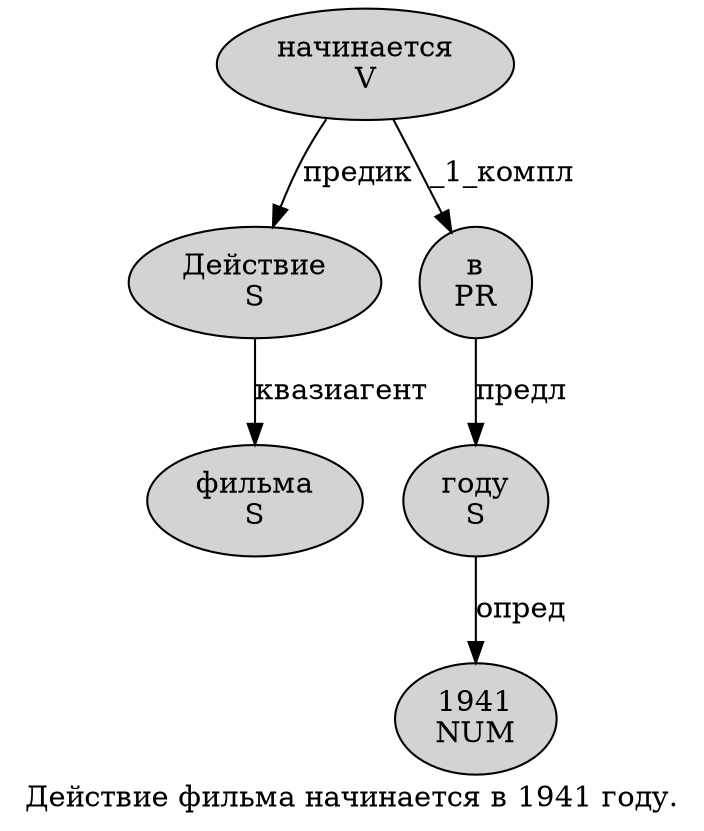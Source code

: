 digraph SENTENCE_1177 {
	graph [label="Действие фильма начинается в 1941 году."]
	node [style=filled]
		0 [label="Действие
S" color="" fillcolor=lightgray penwidth=1 shape=ellipse]
		1 [label="фильма
S" color="" fillcolor=lightgray penwidth=1 shape=ellipse]
		2 [label="начинается
V" color="" fillcolor=lightgray penwidth=1 shape=ellipse]
		3 [label="в
PR" color="" fillcolor=lightgray penwidth=1 shape=ellipse]
		4 [label="1941
NUM" color="" fillcolor=lightgray penwidth=1 shape=ellipse]
		5 [label="году
S" color="" fillcolor=lightgray penwidth=1 shape=ellipse]
			0 -> 1 [label="квазиагент"]
			3 -> 5 [label="предл"]
			2 -> 0 [label="предик"]
			2 -> 3 [label="_1_компл"]
			5 -> 4 [label="опред"]
}
